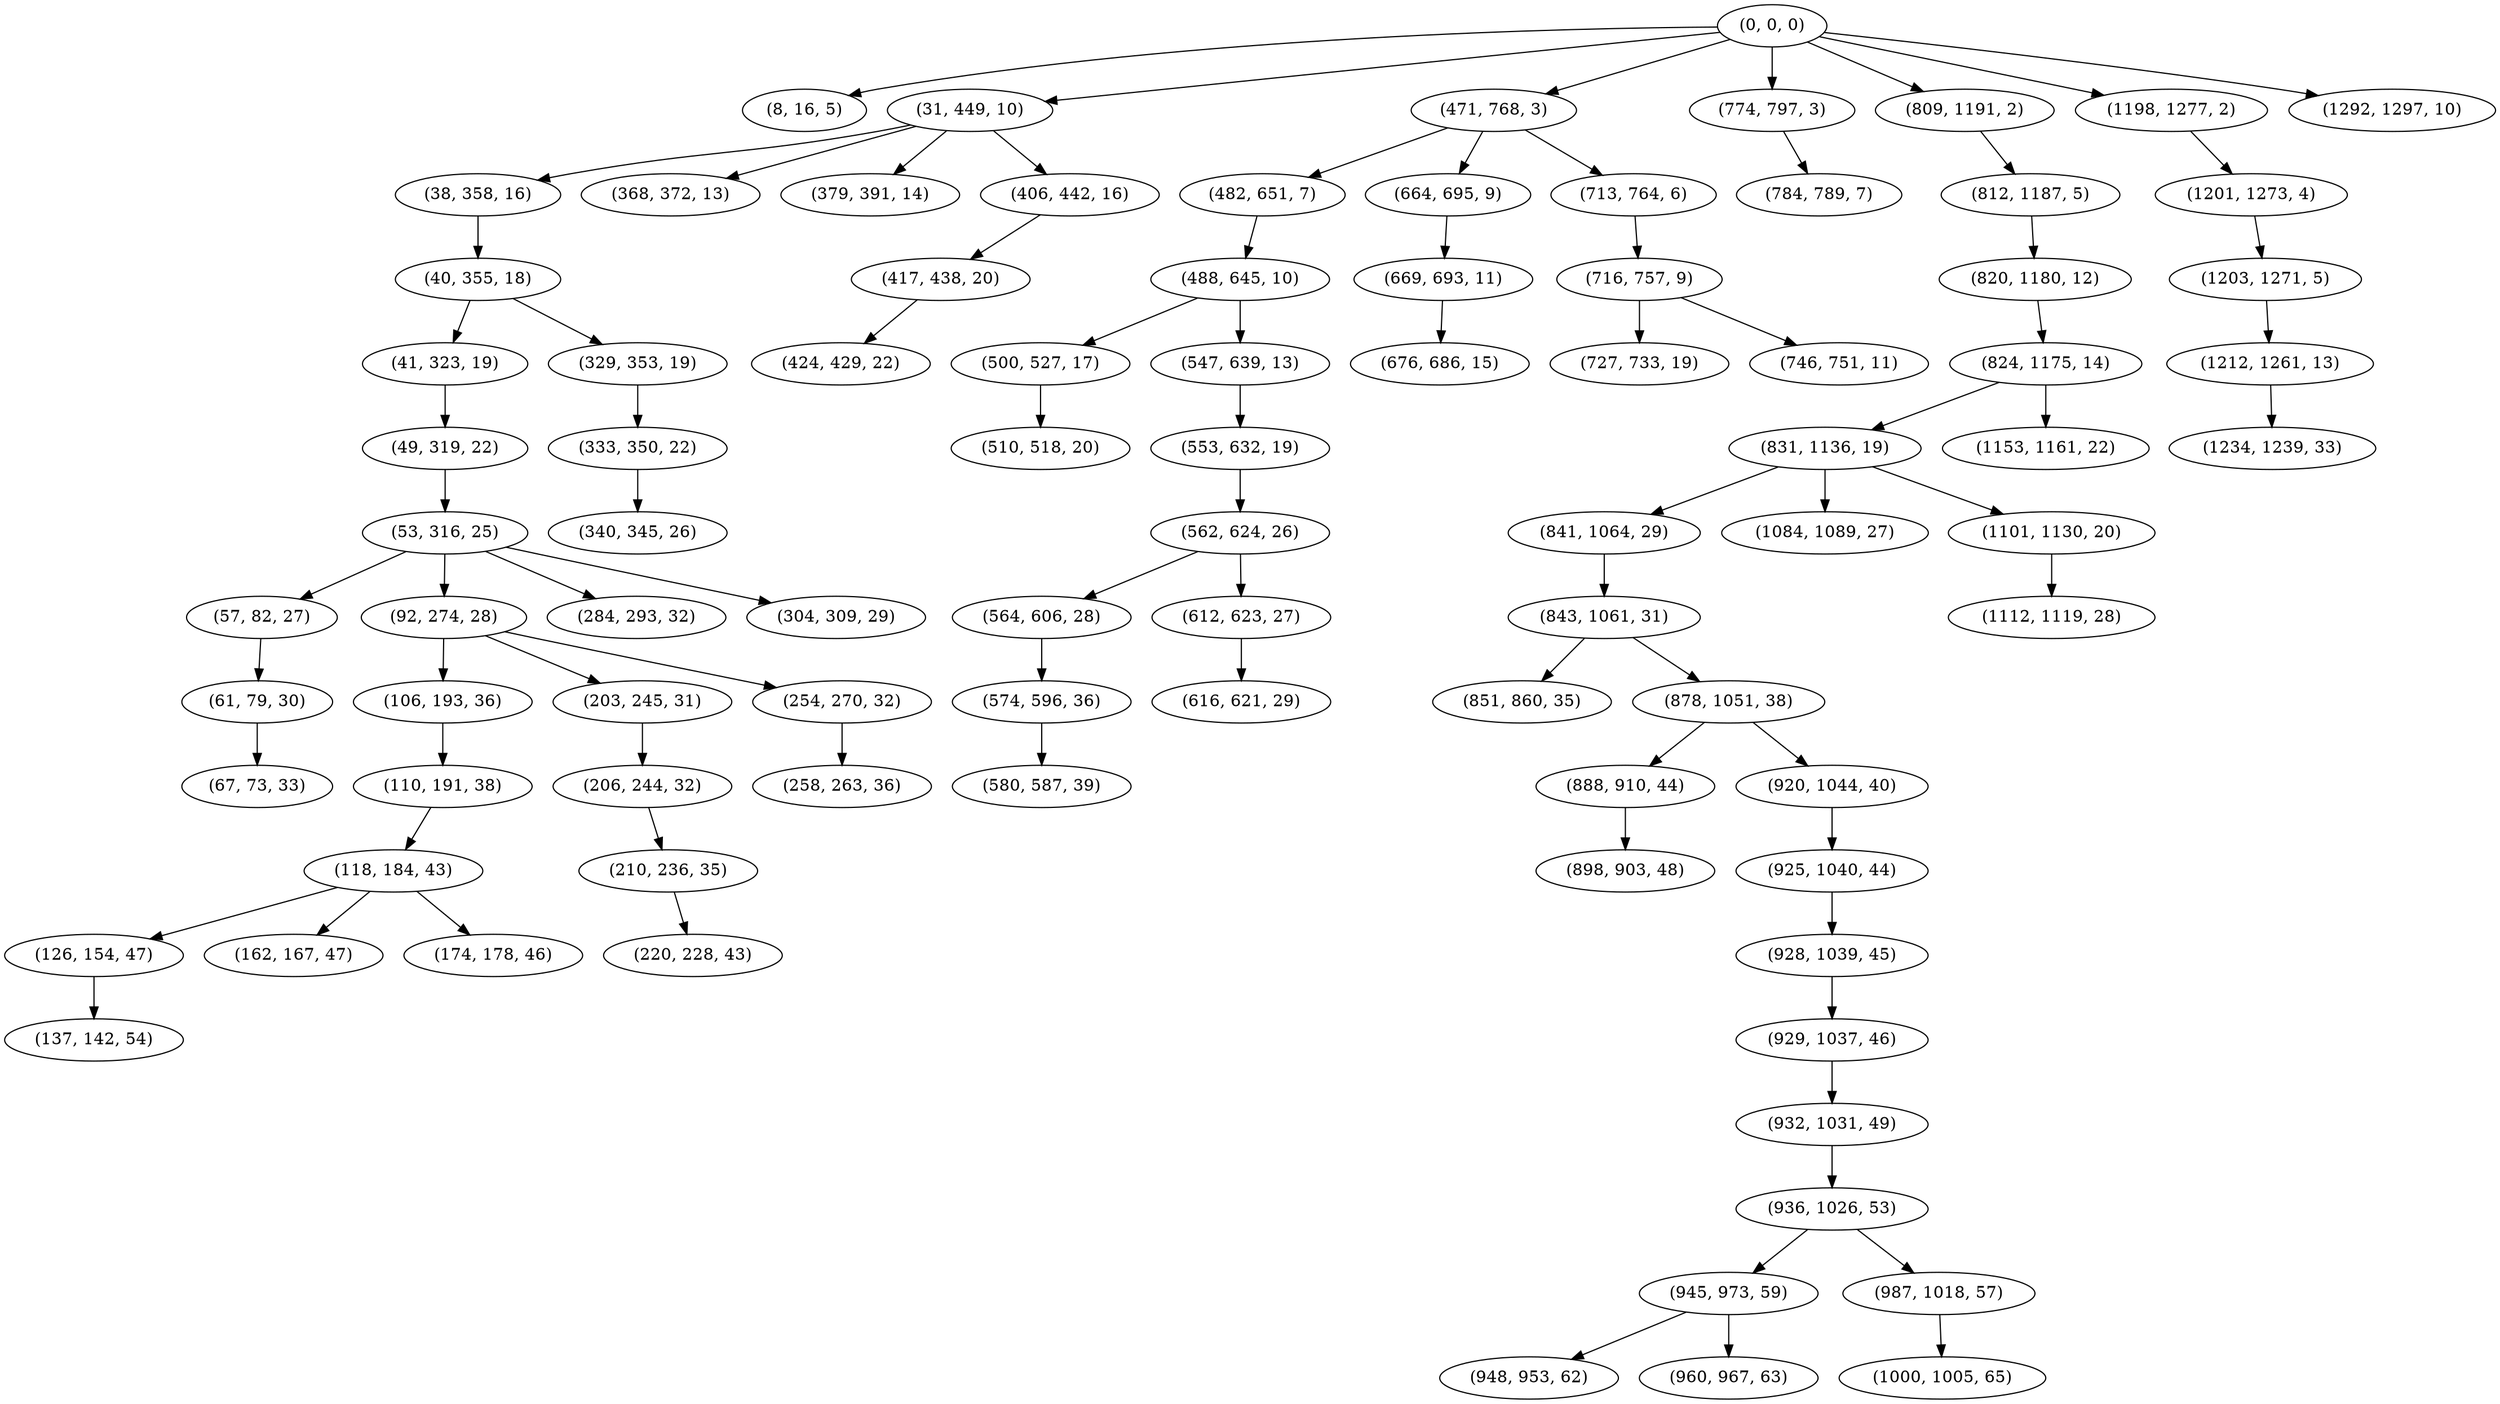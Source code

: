 digraph tree {
    "(0, 0, 0)";
    "(8, 16, 5)";
    "(31, 449, 10)";
    "(38, 358, 16)";
    "(40, 355, 18)";
    "(41, 323, 19)";
    "(49, 319, 22)";
    "(53, 316, 25)";
    "(57, 82, 27)";
    "(61, 79, 30)";
    "(67, 73, 33)";
    "(92, 274, 28)";
    "(106, 193, 36)";
    "(110, 191, 38)";
    "(118, 184, 43)";
    "(126, 154, 47)";
    "(137, 142, 54)";
    "(162, 167, 47)";
    "(174, 178, 46)";
    "(203, 245, 31)";
    "(206, 244, 32)";
    "(210, 236, 35)";
    "(220, 228, 43)";
    "(254, 270, 32)";
    "(258, 263, 36)";
    "(284, 293, 32)";
    "(304, 309, 29)";
    "(329, 353, 19)";
    "(333, 350, 22)";
    "(340, 345, 26)";
    "(368, 372, 13)";
    "(379, 391, 14)";
    "(406, 442, 16)";
    "(417, 438, 20)";
    "(424, 429, 22)";
    "(471, 768, 3)";
    "(482, 651, 7)";
    "(488, 645, 10)";
    "(500, 527, 17)";
    "(510, 518, 20)";
    "(547, 639, 13)";
    "(553, 632, 19)";
    "(562, 624, 26)";
    "(564, 606, 28)";
    "(574, 596, 36)";
    "(580, 587, 39)";
    "(612, 623, 27)";
    "(616, 621, 29)";
    "(664, 695, 9)";
    "(669, 693, 11)";
    "(676, 686, 15)";
    "(713, 764, 6)";
    "(716, 757, 9)";
    "(727, 733, 19)";
    "(746, 751, 11)";
    "(774, 797, 3)";
    "(784, 789, 7)";
    "(809, 1191, 2)";
    "(812, 1187, 5)";
    "(820, 1180, 12)";
    "(824, 1175, 14)";
    "(831, 1136, 19)";
    "(841, 1064, 29)";
    "(843, 1061, 31)";
    "(851, 860, 35)";
    "(878, 1051, 38)";
    "(888, 910, 44)";
    "(898, 903, 48)";
    "(920, 1044, 40)";
    "(925, 1040, 44)";
    "(928, 1039, 45)";
    "(929, 1037, 46)";
    "(932, 1031, 49)";
    "(936, 1026, 53)";
    "(945, 973, 59)";
    "(948, 953, 62)";
    "(960, 967, 63)";
    "(987, 1018, 57)";
    "(1000, 1005, 65)";
    "(1084, 1089, 27)";
    "(1101, 1130, 20)";
    "(1112, 1119, 28)";
    "(1153, 1161, 22)";
    "(1198, 1277, 2)";
    "(1201, 1273, 4)";
    "(1203, 1271, 5)";
    "(1212, 1261, 13)";
    "(1234, 1239, 33)";
    "(1292, 1297, 10)";
    "(0, 0, 0)" -> "(8, 16, 5)";
    "(0, 0, 0)" -> "(31, 449, 10)";
    "(0, 0, 0)" -> "(471, 768, 3)";
    "(0, 0, 0)" -> "(774, 797, 3)";
    "(0, 0, 0)" -> "(809, 1191, 2)";
    "(0, 0, 0)" -> "(1198, 1277, 2)";
    "(0, 0, 0)" -> "(1292, 1297, 10)";
    "(31, 449, 10)" -> "(38, 358, 16)";
    "(31, 449, 10)" -> "(368, 372, 13)";
    "(31, 449, 10)" -> "(379, 391, 14)";
    "(31, 449, 10)" -> "(406, 442, 16)";
    "(38, 358, 16)" -> "(40, 355, 18)";
    "(40, 355, 18)" -> "(41, 323, 19)";
    "(40, 355, 18)" -> "(329, 353, 19)";
    "(41, 323, 19)" -> "(49, 319, 22)";
    "(49, 319, 22)" -> "(53, 316, 25)";
    "(53, 316, 25)" -> "(57, 82, 27)";
    "(53, 316, 25)" -> "(92, 274, 28)";
    "(53, 316, 25)" -> "(284, 293, 32)";
    "(53, 316, 25)" -> "(304, 309, 29)";
    "(57, 82, 27)" -> "(61, 79, 30)";
    "(61, 79, 30)" -> "(67, 73, 33)";
    "(92, 274, 28)" -> "(106, 193, 36)";
    "(92, 274, 28)" -> "(203, 245, 31)";
    "(92, 274, 28)" -> "(254, 270, 32)";
    "(106, 193, 36)" -> "(110, 191, 38)";
    "(110, 191, 38)" -> "(118, 184, 43)";
    "(118, 184, 43)" -> "(126, 154, 47)";
    "(118, 184, 43)" -> "(162, 167, 47)";
    "(118, 184, 43)" -> "(174, 178, 46)";
    "(126, 154, 47)" -> "(137, 142, 54)";
    "(203, 245, 31)" -> "(206, 244, 32)";
    "(206, 244, 32)" -> "(210, 236, 35)";
    "(210, 236, 35)" -> "(220, 228, 43)";
    "(254, 270, 32)" -> "(258, 263, 36)";
    "(329, 353, 19)" -> "(333, 350, 22)";
    "(333, 350, 22)" -> "(340, 345, 26)";
    "(406, 442, 16)" -> "(417, 438, 20)";
    "(417, 438, 20)" -> "(424, 429, 22)";
    "(471, 768, 3)" -> "(482, 651, 7)";
    "(471, 768, 3)" -> "(664, 695, 9)";
    "(471, 768, 3)" -> "(713, 764, 6)";
    "(482, 651, 7)" -> "(488, 645, 10)";
    "(488, 645, 10)" -> "(500, 527, 17)";
    "(488, 645, 10)" -> "(547, 639, 13)";
    "(500, 527, 17)" -> "(510, 518, 20)";
    "(547, 639, 13)" -> "(553, 632, 19)";
    "(553, 632, 19)" -> "(562, 624, 26)";
    "(562, 624, 26)" -> "(564, 606, 28)";
    "(562, 624, 26)" -> "(612, 623, 27)";
    "(564, 606, 28)" -> "(574, 596, 36)";
    "(574, 596, 36)" -> "(580, 587, 39)";
    "(612, 623, 27)" -> "(616, 621, 29)";
    "(664, 695, 9)" -> "(669, 693, 11)";
    "(669, 693, 11)" -> "(676, 686, 15)";
    "(713, 764, 6)" -> "(716, 757, 9)";
    "(716, 757, 9)" -> "(727, 733, 19)";
    "(716, 757, 9)" -> "(746, 751, 11)";
    "(774, 797, 3)" -> "(784, 789, 7)";
    "(809, 1191, 2)" -> "(812, 1187, 5)";
    "(812, 1187, 5)" -> "(820, 1180, 12)";
    "(820, 1180, 12)" -> "(824, 1175, 14)";
    "(824, 1175, 14)" -> "(831, 1136, 19)";
    "(824, 1175, 14)" -> "(1153, 1161, 22)";
    "(831, 1136, 19)" -> "(841, 1064, 29)";
    "(831, 1136, 19)" -> "(1084, 1089, 27)";
    "(831, 1136, 19)" -> "(1101, 1130, 20)";
    "(841, 1064, 29)" -> "(843, 1061, 31)";
    "(843, 1061, 31)" -> "(851, 860, 35)";
    "(843, 1061, 31)" -> "(878, 1051, 38)";
    "(878, 1051, 38)" -> "(888, 910, 44)";
    "(878, 1051, 38)" -> "(920, 1044, 40)";
    "(888, 910, 44)" -> "(898, 903, 48)";
    "(920, 1044, 40)" -> "(925, 1040, 44)";
    "(925, 1040, 44)" -> "(928, 1039, 45)";
    "(928, 1039, 45)" -> "(929, 1037, 46)";
    "(929, 1037, 46)" -> "(932, 1031, 49)";
    "(932, 1031, 49)" -> "(936, 1026, 53)";
    "(936, 1026, 53)" -> "(945, 973, 59)";
    "(936, 1026, 53)" -> "(987, 1018, 57)";
    "(945, 973, 59)" -> "(948, 953, 62)";
    "(945, 973, 59)" -> "(960, 967, 63)";
    "(987, 1018, 57)" -> "(1000, 1005, 65)";
    "(1101, 1130, 20)" -> "(1112, 1119, 28)";
    "(1198, 1277, 2)" -> "(1201, 1273, 4)";
    "(1201, 1273, 4)" -> "(1203, 1271, 5)";
    "(1203, 1271, 5)" -> "(1212, 1261, 13)";
    "(1212, 1261, 13)" -> "(1234, 1239, 33)";
}
